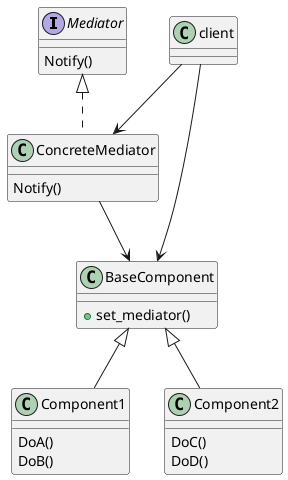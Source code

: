 @startuml

Mediator <|.. ConcreteMediator

interface Mediator{
    Notify()
}
class ConcreteMediator{
    Notify()
}

BaseComponent <|-- Component1
BaseComponent <|-- Component2

class BaseComponent{
    + set_mediator()
}
class Component1{
    DoA()
    DoB()
}
class Component2{
    DoC()
    DoD()
}

ConcreteMediator --> BaseComponent
client --> BaseComponent
client --> ConcreteMediator
@enduml